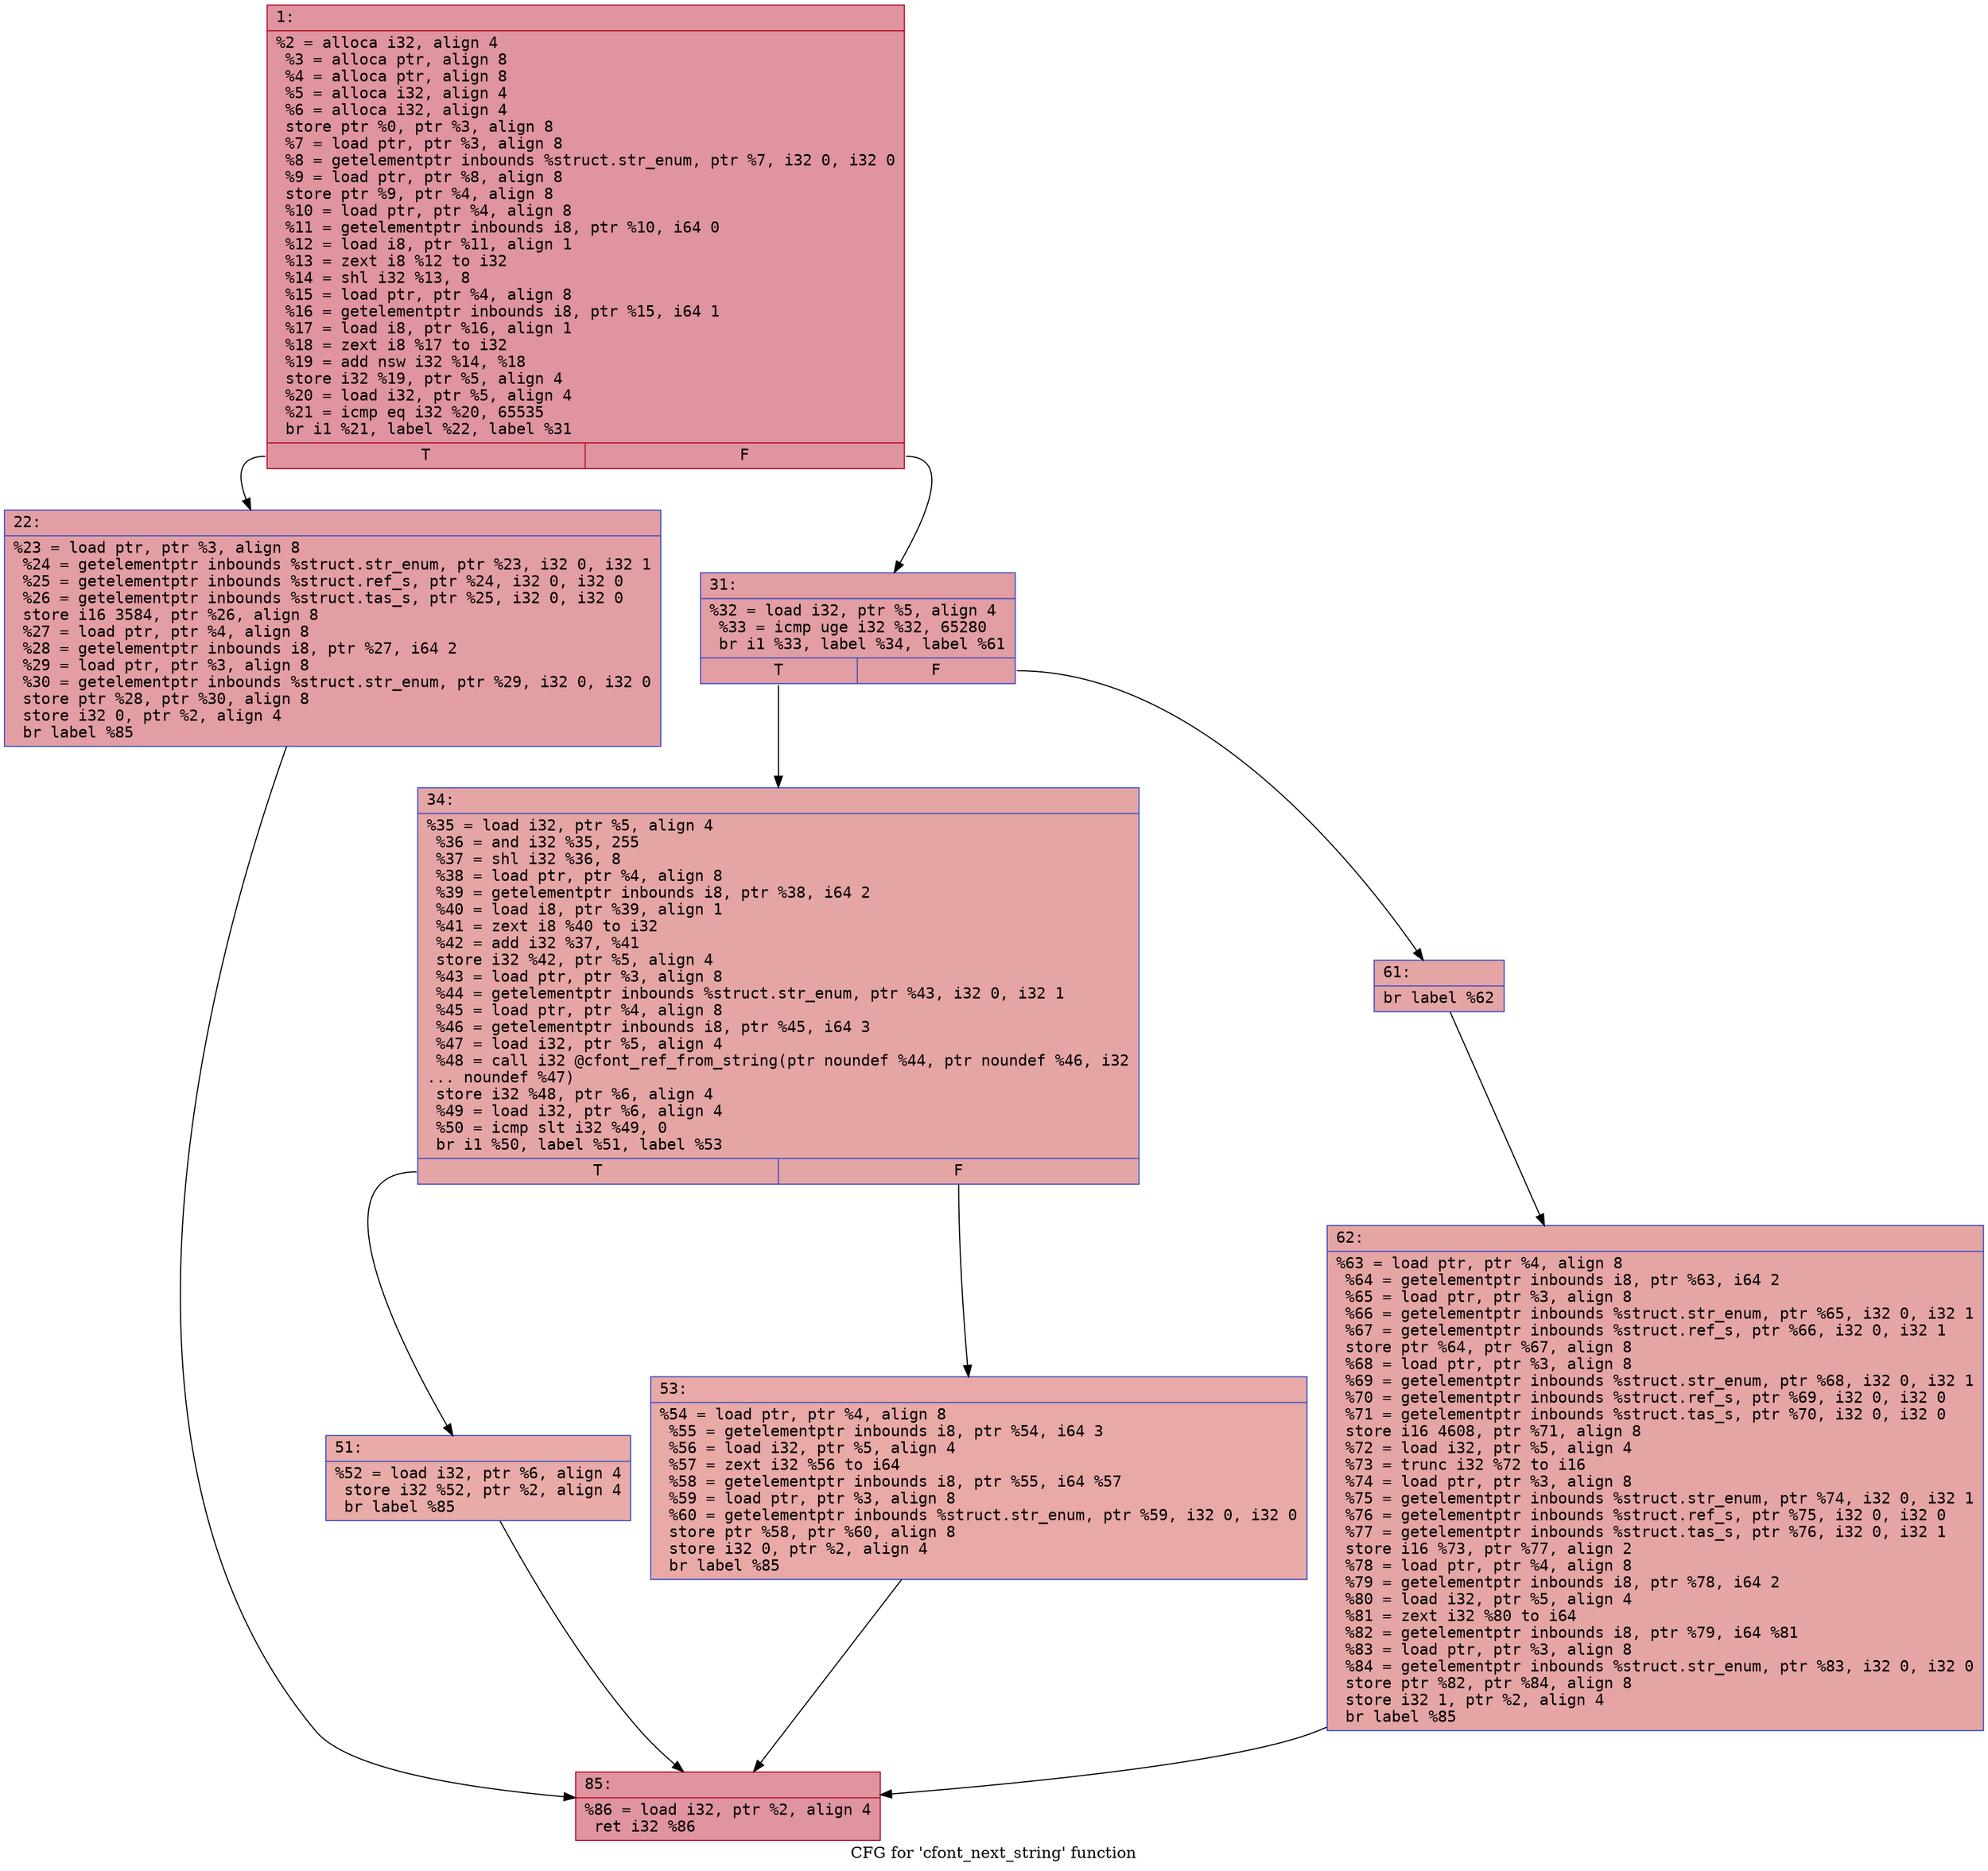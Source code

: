 digraph "CFG for 'cfont_next_string' function" {
	label="CFG for 'cfont_next_string' function";

	Node0x600001707d90 [shape=record,color="#b70d28ff", style=filled, fillcolor="#b70d2870" fontname="Courier",label="{1:\l|  %2 = alloca i32, align 4\l  %3 = alloca ptr, align 8\l  %4 = alloca ptr, align 8\l  %5 = alloca i32, align 4\l  %6 = alloca i32, align 4\l  store ptr %0, ptr %3, align 8\l  %7 = load ptr, ptr %3, align 8\l  %8 = getelementptr inbounds %struct.str_enum, ptr %7, i32 0, i32 0\l  %9 = load ptr, ptr %8, align 8\l  store ptr %9, ptr %4, align 8\l  %10 = load ptr, ptr %4, align 8\l  %11 = getelementptr inbounds i8, ptr %10, i64 0\l  %12 = load i8, ptr %11, align 1\l  %13 = zext i8 %12 to i32\l  %14 = shl i32 %13, 8\l  %15 = load ptr, ptr %4, align 8\l  %16 = getelementptr inbounds i8, ptr %15, i64 1\l  %17 = load i8, ptr %16, align 1\l  %18 = zext i8 %17 to i32\l  %19 = add nsw i32 %14, %18\l  store i32 %19, ptr %5, align 4\l  %20 = load i32, ptr %5, align 4\l  %21 = icmp eq i32 %20, 65535\l  br i1 %21, label %22, label %31\l|{<s0>T|<s1>F}}"];
	Node0x600001707d90:s0 -> Node0x600001707de0[tooltip="1 -> 22\nProbability 50.00%" ];
	Node0x600001707d90:s1 -> Node0x600001707e30[tooltip="1 -> 31\nProbability 50.00%" ];
	Node0x600001707de0 [shape=record,color="#3d50c3ff", style=filled, fillcolor="#be242e70" fontname="Courier",label="{22:\l|  %23 = load ptr, ptr %3, align 8\l  %24 = getelementptr inbounds %struct.str_enum, ptr %23, i32 0, i32 1\l  %25 = getelementptr inbounds %struct.ref_s, ptr %24, i32 0, i32 0\l  %26 = getelementptr inbounds %struct.tas_s, ptr %25, i32 0, i32 0\l  store i16 3584, ptr %26, align 8\l  %27 = load ptr, ptr %4, align 8\l  %28 = getelementptr inbounds i8, ptr %27, i64 2\l  %29 = load ptr, ptr %3, align 8\l  %30 = getelementptr inbounds %struct.str_enum, ptr %29, i32 0, i32 0\l  store ptr %28, ptr %30, align 8\l  store i32 0, ptr %2, align 4\l  br label %85\l}"];
	Node0x600001707de0 -> Node0x600001718050[tooltip="22 -> 85\nProbability 100.00%" ];
	Node0x600001707e30 [shape=record,color="#3d50c3ff", style=filled, fillcolor="#be242e70" fontname="Courier",label="{31:\l|  %32 = load i32, ptr %5, align 4\l  %33 = icmp uge i32 %32, 65280\l  br i1 %33, label %34, label %61\l|{<s0>T|<s1>F}}"];
	Node0x600001707e30:s0 -> Node0x600001707e80[tooltip="31 -> 34\nProbability 50.00%" ];
	Node0x600001707e30:s1 -> Node0x600001707f70[tooltip="31 -> 61\nProbability 50.00%" ];
	Node0x600001707e80 [shape=record,color="#3d50c3ff", style=filled, fillcolor="#c5333470" fontname="Courier",label="{34:\l|  %35 = load i32, ptr %5, align 4\l  %36 = and i32 %35, 255\l  %37 = shl i32 %36, 8\l  %38 = load ptr, ptr %4, align 8\l  %39 = getelementptr inbounds i8, ptr %38, i64 2\l  %40 = load i8, ptr %39, align 1\l  %41 = zext i8 %40 to i32\l  %42 = add i32 %37, %41\l  store i32 %42, ptr %5, align 4\l  %43 = load ptr, ptr %3, align 8\l  %44 = getelementptr inbounds %struct.str_enum, ptr %43, i32 0, i32 1\l  %45 = load ptr, ptr %4, align 8\l  %46 = getelementptr inbounds i8, ptr %45, i64 3\l  %47 = load i32, ptr %5, align 4\l  %48 = call i32 @cfont_ref_from_string(ptr noundef %44, ptr noundef %46, i32\l... noundef %47)\l  store i32 %48, ptr %6, align 4\l  %49 = load i32, ptr %6, align 4\l  %50 = icmp slt i32 %49, 0\l  br i1 %50, label %51, label %53\l|{<s0>T|<s1>F}}"];
	Node0x600001707e80:s0 -> Node0x600001707ed0[tooltip="34 -> 51\nProbability 37.50%" ];
	Node0x600001707e80:s1 -> Node0x600001707f20[tooltip="34 -> 53\nProbability 62.50%" ];
	Node0x600001707ed0 [shape=record,color="#3d50c3ff", style=filled, fillcolor="#cc403a70" fontname="Courier",label="{51:\l|  %52 = load i32, ptr %6, align 4\l  store i32 %52, ptr %2, align 4\l  br label %85\l}"];
	Node0x600001707ed0 -> Node0x600001718050[tooltip="51 -> 85\nProbability 100.00%" ];
	Node0x600001707f20 [shape=record,color="#3d50c3ff", style=filled, fillcolor="#ca3b3770" fontname="Courier",label="{53:\l|  %54 = load ptr, ptr %4, align 8\l  %55 = getelementptr inbounds i8, ptr %54, i64 3\l  %56 = load i32, ptr %5, align 4\l  %57 = zext i32 %56 to i64\l  %58 = getelementptr inbounds i8, ptr %55, i64 %57\l  %59 = load ptr, ptr %3, align 8\l  %60 = getelementptr inbounds %struct.str_enum, ptr %59, i32 0, i32 0\l  store ptr %58, ptr %60, align 8\l  store i32 0, ptr %2, align 4\l  br label %85\l}"];
	Node0x600001707f20 -> Node0x600001718050[tooltip="53 -> 85\nProbability 100.00%" ];
	Node0x600001707f70 [shape=record,color="#3d50c3ff", style=filled, fillcolor="#c5333470" fontname="Courier",label="{61:\l|  br label %62\l}"];
	Node0x600001707f70 -> Node0x600001718000[tooltip="61 -> 62\nProbability 100.00%" ];
	Node0x600001718000 [shape=record,color="#3d50c3ff", style=filled, fillcolor="#c5333470" fontname="Courier",label="{62:\l|  %63 = load ptr, ptr %4, align 8\l  %64 = getelementptr inbounds i8, ptr %63, i64 2\l  %65 = load ptr, ptr %3, align 8\l  %66 = getelementptr inbounds %struct.str_enum, ptr %65, i32 0, i32 1\l  %67 = getelementptr inbounds %struct.ref_s, ptr %66, i32 0, i32 1\l  store ptr %64, ptr %67, align 8\l  %68 = load ptr, ptr %3, align 8\l  %69 = getelementptr inbounds %struct.str_enum, ptr %68, i32 0, i32 1\l  %70 = getelementptr inbounds %struct.ref_s, ptr %69, i32 0, i32 0\l  %71 = getelementptr inbounds %struct.tas_s, ptr %70, i32 0, i32 0\l  store i16 4608, ptr %71, align 8\l  %72 = load i32, ptr %5, align 4\l  %73 = trunc i32 %72 to i16\l  %74 = load ptr, ptr %3, align 8\l  %75 = getelementptr inbounds %struct.str_enum, ptr %74, i32 0, i32 1\l  %76 = getelementptr inbounds %struct.ref_s, ptr %75, i32 0, i32 0\l  %77 = getelementptr inbounds %struct.tas_s, ptr %76, i32 0, i32 1\l  store i16 %73, ptr %77, align 2\l  %78 = load ptr, ptr %4, align 8\l  %79 = getelementptr inbounds i8, ptr %78, i64 2\l  %80 = load i32, ptr %5, align 4\l  %81 = zext i32 %80 to i64\l  %82 = getelementptr inbounds i8, ptr %79, i64 %81\l  %83 = load ptr, ptr %3, align 8\l  %84 = getelementptr inbounds %struct.str_enum, ptr %83, i32 0, i32 0\l  store ptr %82, ptr %84, align 8\l  store i32 1, ptr %2, align 4\l  br label %85\l}"];
	Node0x600001718000 -> Node0x600001718050[tooltip="62 -> 85\nProbability 100.00%" ];
	Node0x600001718050 [shape=record,color="#b70d28ff", style=filled, fillcolor="#b70d2870" fontname="Courier",label="{85:\l|  %86 = load i32, ptr %2, align 4\l  ret i32 %86\l}"];
}
